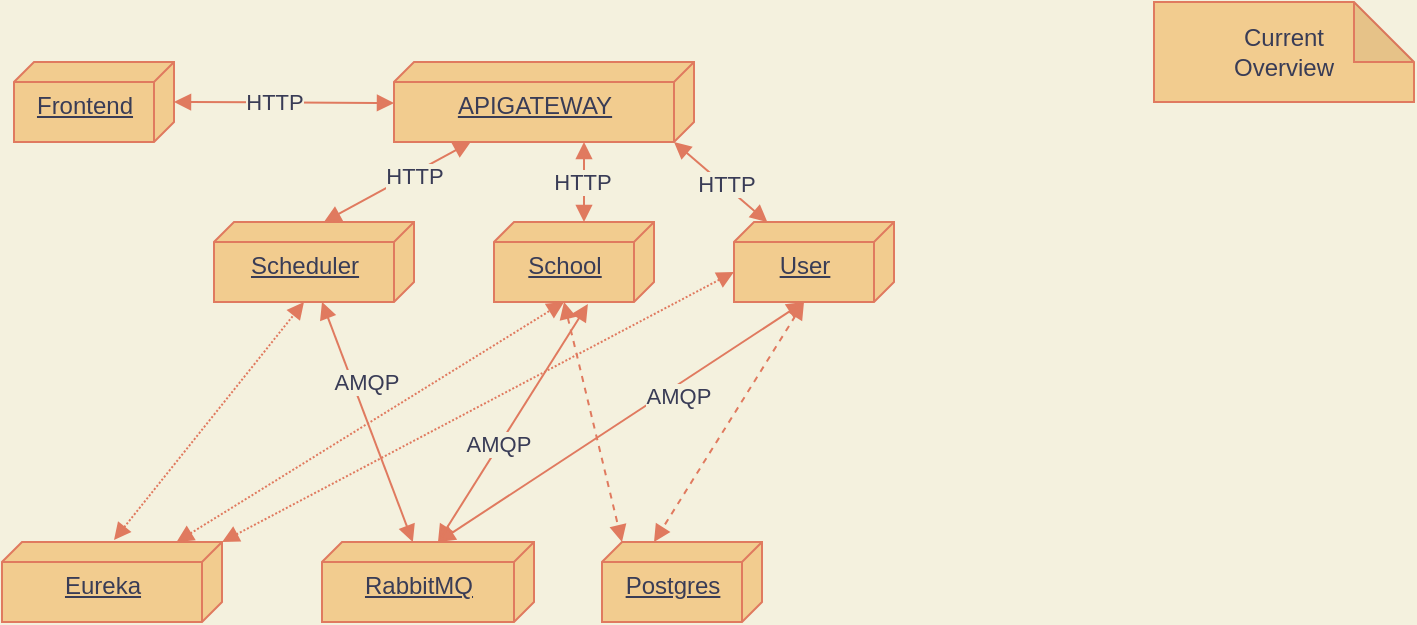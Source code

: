 <mxfile version="20.5.3" type="embed"><diagram id="23iRSUPoRavnBvh4doch" name="Overview"><mxGraphModel dx="544" dy="604" grid="1" gridSize="10" guides="1" tooltips="1" connect="1" arrows="1" fold="1" page="1" pageScale="1" pageWidth="827" pageHeight="1169" background="#F4F1DE" math="0" shadow="0"><root><mxCell id="0"/><mxCell id="1" parent="0"/><mxCell id="2" value="&lt;div style=&quot;&quot;&gt;&lt;span style=&quot;background-color: initial;&quot;&gt;Frontend&lt;/span&gt;&lt;/div&gt;" style="verticalAlign=top;align=center;spacingTop=8;spacingLeft=2;spacingRight=12;shape=cube;size=10;direction=south;fontStyle=4;html=1;fillColor=#F2CC8F;strokeColor=#E07A5F;fontColor=#393C56;" parent="1" vertex="1"><mxGeometry x="40" y="40" width="80" height="40" as="geometry"/></mxCell><mxCell id="3" value="" style="endArrow=block;startArrow=block;endFill=1;startFill=1;html=1;rounded=0;labelBackgroundColor=#F4F1DE;strokeColor=#E07A5F;fontColor=#393C56;" parent="1" edge="1"><mxGeometry width="160" relative="1" as="geometry"><mxPoint x="120" y="60" as="sourcePoint"/><mxPoint x="230" y="60.5" as="targetPoint"/></mxGeometry></mxCell><mxCell id="18" value="HTTP" style="edgeLabel;html=1;align=center;verticalAlign=middle;resizable=0;points=[];labelBackgroundColor=#F4F1DE;fontColor=#393C56;" parent="3" vertex="1" connectable="0"><mxGeometry x="-0.309" relative="1" as="geometry"><mxPoint x="12" as="offset"/></mxGeometry></mxCell><mxCell id="4" value="&lt;div style=&quot;&quot;&gt;&lt;span style=&quot;background-color: initial;&quot;&gt;APIGATEWAY&lt;/span&gt;&lt;/div&gt;" style="verticalAlign=top;align=center;spacingTop=8;spacingLeft=2;spacingRight=12;shape=cube;size=10;direction=south;fontStyle=4;html=1;fillColor=#F2CC8F;strokeColor=#E07A5F;fontColor=#393C56;" parent="1" vertex="1"><mxGeometry x="230" y="40" width="150" height="40" as="geometry"/></mxCell><mxCell id="5" value="&lt;div style=&quot;&quot;&gt;&lt;span style=&quot;background-color: initial;&quot;&gt;RabbitMQ&lt;/span&gt;&lt;/div&gt;" style="verticalAlign=top;align=center;spacingTop=8;spacingLeft=2;spacingRight=12;shape=cube;size=10;direction=south;fontStyle=4;html=1;fillColor=#F2CC8F;strokeColor=#E07A5F;fontColor=#393C56;" parent="1" vertex="1"><mxGeometry x="194" y="280" width="106" height="40" as="geometry"/></mxCell><mxCell id="8" value="&lt;div style=&quot;&quot;&gt;&lt;span style=&quot;background-color: initial;&quot;&gt;Postgres&lt;/span&gt;&lt;/div&gt;" style="verticalAlign=top;align=center;spacingTop=8;spacingLeft=2;spacingRight=12;shape=cube;size=10;direction=south;fontStyle=4;html=1;fillColor=#F2CC8F;strokeColor=#E07A5F;fontColor=#393C56;" parent="1" vertex="1"><mxGeometry x="334" y="280" width="80" height="40" as="geometry"/></mxCell><mxCell id="9" value="&lt;div style=&quot;&quot;&gt;&lt;span style=&quot;background-color: initial;&quot;&gt;School&lt;/span&gt;&lt;/div&gt;" style="verticalAlign=top;align=center;spacingTop=8;spacingLeft=2;spacingRight=12;shape=cube;size=10;direction=south;fontStyle=4;html=1;fillColor=#F2CC8F;strokeColor=#E07A5F;fontColor=#393C56;" parent="1" vertex="1"><mxGeometry x="280" y="120" width="80" height="40" as="geometry"/></mxCell><mxCell id="10" value="&lt;div style=&quot;&quot;&gt;&lt;span style=&quot;background-color: initial;&quot;&gt;Scheduler&lt;/span&gt;&lt;/div&gt;" style="verticalAlign=top;align=center;spacingTop=8;spacingLeft=2;spacingRight=12;shape=cube;size=10;direction=south;fontStyle=4;html=1;fillColor=#F2CC8F;strokeColor=#E07A5F;fontColor=#393C56;" parent="1" vertex="1"><mxGeometry x="140" y="120" width="100" height="40" as="geometry"/></mxCell><mxCell id="11" value="&lt;div style=&quot;&quot;&gt;&lt;span style=&quot;background-color: initial;&quot;&gt;User&lt;/span&gt;&lt;/div&gt;" style="verticalAlign=top;align=center;spacingTop=8;spacingLeft=2;spacingRight=12;shape=cube;size=10;direction=south;fontStyle=4;html=1;fillColor=#F2CC8F;strokeColor=#E07A5F;fontColor=#393C56;" parent="1" vertex="1"><mxGeometry x="400" y="120" width="80" height="40" as="geometry"/></mxCell><mxCell id="12" value="&lt;div style=&quot;&quot;&gt;&lt;span style=&quot;background-color: initial;&quot;&gt;Eureka&lt;/span&gt;&lt;/div&gt;" style="verticalAlign=top;align=center;spacingTop=8;spacingLeft=2;spacingRight=12;shape=cube;size=10;direction=south;fontStyle=4;html=1;fillColor=#F2CC8F;strokeColor=#E07A5F;fontColor=#393C56;" parent="1" vertex="1"><mxGeometry x="34" y="280" width="110" height="40" as="geometry"/></mxCell><mxCell id="19" value="" style="endArrow=block;startArrow=block;endFill=1;startFill=1;html=1;rounded=0;entryX=0;entryY=0;entryDx=0;entryDy=45;entryPerimeter=0;labelBackgroundColor=#F4F1DE;strokeColor=#E07A5F;fontColor=#393C56;" parent="1" source="4" target="10" edge="1"><mxGeometry width="160" relative="1" as="geometry"><mxPoint x="230" y="90" as="sourcePoint"/><mxPoint x="440" y="80" as="targetPoint"/></mxGeometry></mxCell><mxCell id="22" value="HTTP" style="edgeLabel;html=1;align=center;verticalAlign=middle;resizable=0;points=[];labelBackgroundColor=#F4F1DE;fontColor=#393C56;" parent="19" vertex="1" connectable="0"><mxGeometry x="-0.21" y="1" relative="1" as="geometry"><mxPoint as="offset"/></mxGeometry></mxCell><mxCell id="20" value="" style="endArrow=block;startArrow=block;endFill=1;startFill=1;html=1;rounded=0;entryX=0;entryY=0;entryDx=0;entryDy=35;entryPerimeter=0;exitX=0;exitY=0;exitDx=40;exitDy=55;exitPerimeter=0;labelBackgroundColor=#F4F1DE;strokeColor=#E07A5F;fontColor=#393C56;" parent="1" source="4" target="9" edge="1"><mxGeometry width="160" relative="1" as="geometry"><mxPoint x="290" y="90" as="sourcePoint"/><mxPoint x="205" y="130" as="targetPoint"/></mxGeometry></mxCell><mxCell id="23" value="HTTP" style="edgeLabel;html=1;align=center;verticalAlign=middle;resizable=0;points=[];labelBackgroundColor=#F4F1DE;fontColor=#393C56;" parent="20" vertex="1" connectable="0"><mxGeometry x="0.35" y="-1" relative="1" as="geometry"><mxPoint y="-7" as="offset"/></mxGeometry></mxCell><mxCell id="21" value="" style="endArrow=block;startArrow=block;endFill=1;startFill=1;html=1;rounded=0;exitX=0;exitY=0;exitDx=40;exitDy=10;exitPerimeter=0;labelBackgroundColor=#F4F1DE;strokeColor=#E07A5F;fontColor=#393C56;" parent="1" source="4" target="11" edge="1"><mxGeometry width="160" relative="1" as="geometry"><mxPoint x="285" y="90" as="sourcePoint"/><mxPoint x="335" y="130" as="targetPoint"/></mxGeometry></mxCell><mxCell id="24" value="HTTP" style="edgeLabel;html=1;align=center;verticalAlign=middle;resizable=0;points=[];labelBackgroundColor=#F4F1DE;fontColor=#393C56;" parent="21" vertex="1" connectable="0"><mxGeometry x="0.087" y="1" relative="1" as="geometry"><mxPoint as="offset"/></mxGeometry></mxCell><mxCell id="26" value="" style="endArrow=block;startArrow=block;endFill=1;startFill=1;html=1;rounded=0;entryX=1.025;entryY=0.413;entryDx=0;entryDy=0;entryPerimeter=0;exitX=0;exitY=0;exitDx=0;exitDy=48;exitPerimeter=0;labelBackgroundColor=#F4F1DE;strokeColor=#E07A5F;fontColor=#393C56;" parent="1" source="5" target="9" edge="1"><mxGeometry width="160" relative="1" as="geometry"><mxPoint x="200" y="210" as="sourcePoint"/><mxPoint x="360" y="210" as="targetPoint"/></mxGeometry></mxCell><mxCell id="38" value="AMQP" style="edgeLabel;html=1;align=center;verticalAlign=middle;resizable=0;points=[];labelBackgroundColor=#F4F1DE;fontColor=#393C56;" parent="26" vertex="1" connectable="0"><mxGeometry x="-0.183" y="1" relative="1" as="geometry"><mxPoint as="offset"/></mxGeometry></mxCell><mxCell id="27" value="" style="endArrow=block;startArrow=block;endFill=1;startFill=1;html=1;rounded=0;entryX=1.025;entryY=0.413;entryDx=0;entryDy=0;entryPerimeter=0;exitX=0;exitY=0;exitDx=0;exitDy=48;exitPerimeter=0;labelBackgroundColor=#F4F1DE;strokeColor=#E07A5F;fontColor=#393C56;" parent="1" source="5" edge="1"><mxGeometry width="160" relative="1" as="geometry"><mxPoint x="360" y="279" as="sourcePoint"/><mxPoint x="434.96" y="160" as="targetPoint"/></mxGeometry></mxCell><mxCell id="39" value="AMQP" style="edgeLabel;html=1;align=center;verticalAlign=middle;resizable=0;points=[];labelBackgroundColor=#F4F1DE;fontColor=#393C56;" parent="27" vertex="1" connectable="0"><mxGeometry x="0.283" y="-5" relative="1" as="geometry"><mxPoint as="offset"/></mxGeometry></mxCell><mxCell id="28" value="" style="endArrow=block;startArrow=block;endFill=1;startFill=1;html=1;rounded=0;entryX=1.025;entryY=0.413;entryDx=0;entryDy=0;entryPerimeter=0;labelBackgroundColor=#F4F1DE;strokeColor=#E07A5F;fontColor=#393C56;" parent="1" source="5" edge="1"><mxGeometry width="160" relative="1" as="geometry"><mxPoint x="11.04" y="280" as="sourcePoint"/><mxPoint x="194.0" y="160" as="targetPoint"/></mxGeometry></mxCell><mxCell id="40" value="AMQP" style="edgeLabel;html=1;align=center;verticalAlign=middle;resizable=0;points=[];labelBackgroundColor=#F4F1DE;fontColor=#393C56;" parent="28" vertex="1" connectable="0"><mxGeometry x="0.091" y="-1" relative="1" as="geometry"><mxPoint y="-14" as="offset"/></mxGeometry></mxCell><mxCell id="29" value="" style="endArrow=block;startArrow=block;endFill=1;startFill=1;html=1;rounded=0;dashed=1;exitX=0;exitY=0;exitDx=40;exitDy=45;exitPerimeter=0;labelBackgroundColor=#F4F1DE;strokeColor=#E07A5F;fontColor=#393C56;" parent="1" source="11" edge="1"><mxGeometry width="160" relative="1" as="geometry"><mxPoint x="200" y="280" as="sourcePoint"/><mxPoint x="360" y="280" as="targetPoint"/></mxGeometry></mxCell><mxCell id="30" value="" style="endArrow=block;startArrow=block;endFill=1;startFill=1;html=1;rounded=0;dashed=1;exitX=0;exitY=0;exitDx=40;exitDy=45;exitPerimeter=0;entryX=0;entryY=0;entryDx=0;entryDy=70;entryPerimeter=0;labelBackgroundColor=#F4F1DE;strokeColor=#E07A5F;fontColor=#393C56;" parent="1" source="9" target="8" edge="1"><mxGeometry width="160" relative="1" as="geometry"><mxPoint x="250" y="160" as="sourcePoint"/><mxPoint x="370" y="290" as="targetPoint"/></mxGeometry></mxCell><mxCell id="35" value="" style="endArrow=block;startArrow=block;endFill=1;startFill=1;html=1;rounded=0;dashed=1;dashPattern=1 1;entryX=0;entryY=0;entryDx=40;entryDy=55;entryPerimeter=0;labelBackgroundColor=#F4F1DE;strokeColor=#E07A5F;fontColor=#393C56;" parent="1" target="10" edge="1"><mxGeometry width="160" relative="1" as="geometry"><mxPoint x="90" y="279" as="sourcePoint"/><mxPoint x="250" y="279" as="targetPoint"/></mxGeometry></mxCell><mxCell id="36" value="" style="endArrow=block;startArrow=block;endFill=1;startFill=1;html=1;rounded=0;dashed=1;dashPattern=1 1;entryX=0;entryY=0;entryDx=40;entryDy=55;entryPerimeter=0;labelBackgroundColor=#F4F1DE;strokeColor=#E07A5F;fontColor=#393C56;" parent="1" source="12" edge="1"><mxGeometry width="160" relative="1" as="geometry"><mxPoint x="220" y="279" as="sourcePoint"/><mxPoint x="315" y="160" as="targetPoint"/></mxGeometry></mxCell><mxCell id="37" value="" style="endArrow=block;startArrow=block;endFill=1;startFill=1;html=1;rounded=0;dashed=1;dashPattern=1 1;entryX=0;entryY=0;entryDx=25;entryDy=80;entryPerimeter=0;exitX=0;exitY=0;exitDx=0;exitDy=0;exitPerimeter=0;labelBackgroundColor=#F4F1DE;strokeColor=#E07A5F;fontColor=#393C56;" parent="1" source="12" target="11" edge="1"><mxGeometry width="160" relative="1" as="geometry"><mxPoint x="131.286" y="290" as="sourcePoint"/><mxPoint x="325" y="170" as="targetPoint"/></mxGeometry></mxCell><mxCell id="41" value="Current &lt;br&gt;Overview" style="shape=note;whiteSpace=wrap;html=1;backgroundOutline=1;darkOpacity=0.05;fillColor=#F2CC8F;strokeColor=#E07A5F;fontColor=#393C56;" parent="1" vertex="1"><mxGeometry x="610" y="10" width="130" height="50" as="geometry"/></mxCell></root></mxGraphModel></diagram></mxfile>